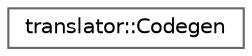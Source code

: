 digraph "Graphical Class Hierarchy"
{
 // INTERACTIVE_SVG=YES
 // LATEX_PDF_SIZE
  bgcolor="transparent";
  edge [fontname=Helvetica,fontsize=10,labelfontname=Helvetica,labelfontsize=10];
  node [fontname=Helvetica,fontsize=10,shape=box,height=0.2,width=0.4];
  rankdir="LR";
  Node0 [id="Node000000",label="translator::Codegen",height=0.2,width=0.4,color="grey40", fillcolor="white", style="filled",URL="$classtranslator_1_1_codegen.html",tooltip=" "];
}
